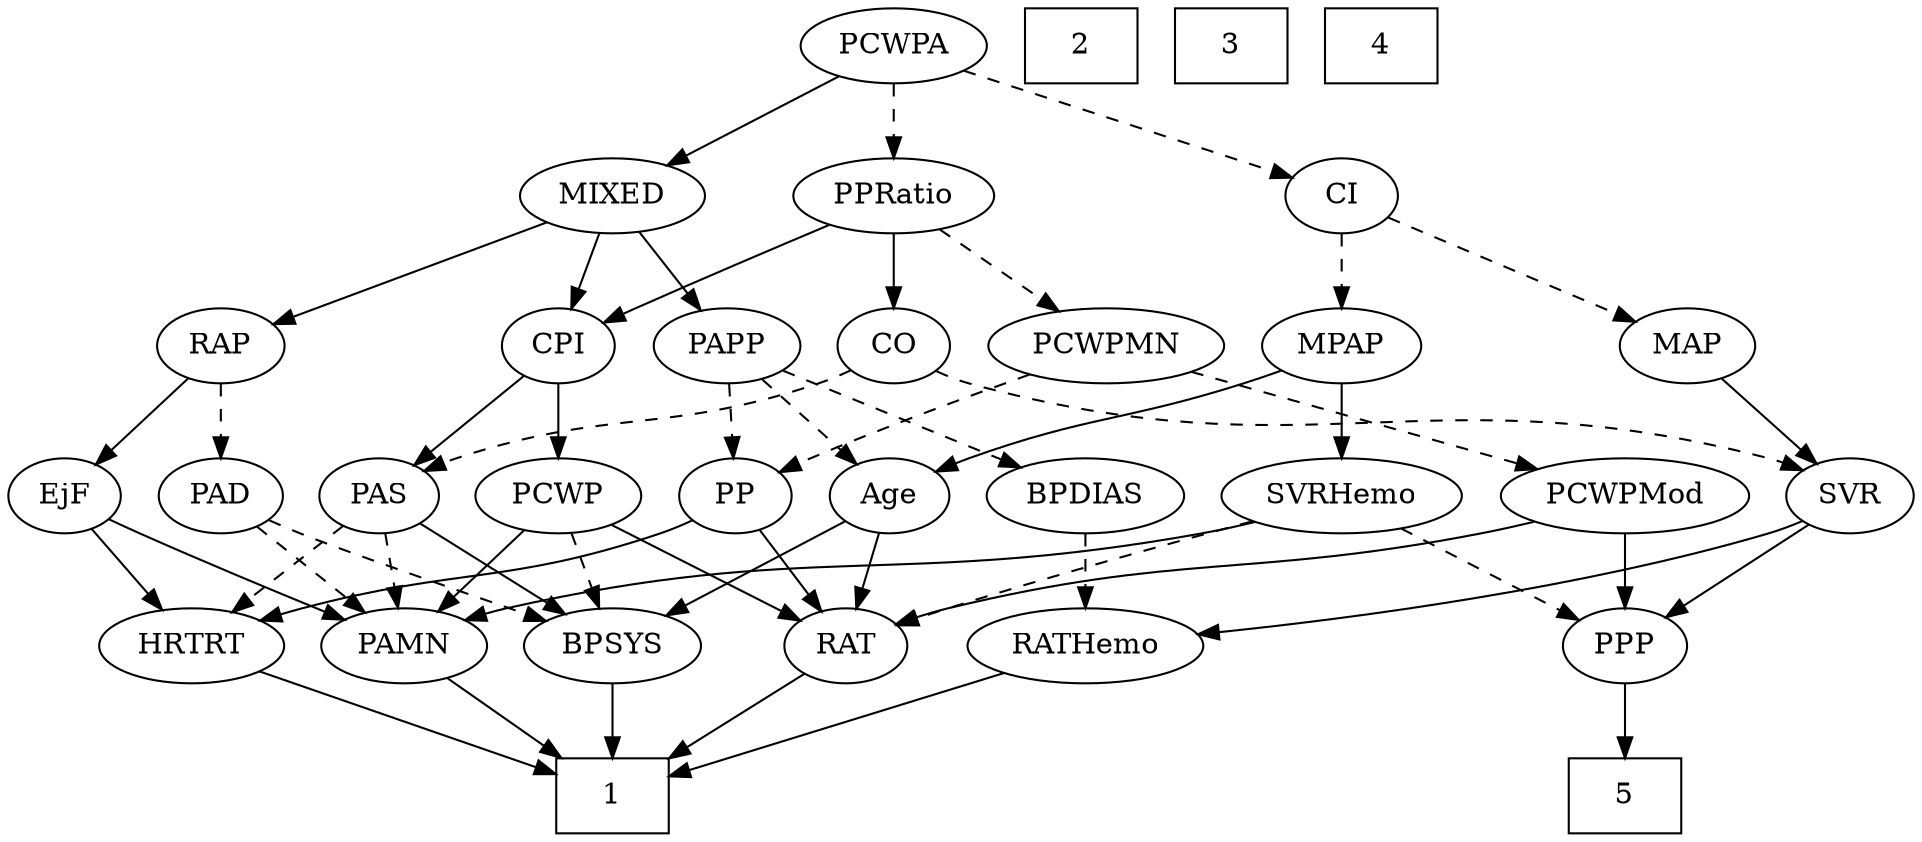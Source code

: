 strict digraph {
	graph [bb="0,0,849.95,396"];
	node [label="\N"];
	1	[height=0.5,
		pos="280,18",
		shape=box,
		width=0.75];
	2	[height=0.5,
		pos="496,378",
		shape=box,
		width=0.75];
	3	[height=0.5,
		pos="568,378",
		shape=box,
		width=0.75];
	4	[height=0.5,
		pos="640,378",
		shape=box,
		width=0.75];
	5	[height=0.5,
		pos="724,18",
		shape=box,
		width=0.75];
	Age	[height=0.5,
		pos="407,162",
		width=0.75];
	BPSYS	[height=0.5,
		pos="280,90",
		width=1.0471];
	Age -> BPSYS	[pos="e,303.93,104.19 386.88,149.91 366.99,138.95 336.24,122 312.82,109.09",
		style=solid];
	RAT	[height=0.5,
		pos="387,90",
		width=0.75827];
	Age -> RAT	[pos="e,391.8,107.79 402.16,144.05 399.9,136.14 397.15,126.54 394.63,117.69",
		style=solid];
	EjF	[height=0.5,
		pos="27,162",
		width=0.75];
	PAMN	[height=0.5,
		pos="188,90",
		width=1.011];
	EjF -> PAMN	[pos="e,160.55,102.27 48.255,150.79 53.085,148.52 58.206,146.15 63,144 92.437,130.82 126.12,116.58 151.1,106.19",
		style=solid];
	HRTRT	[height=0.5,
		pos="94,90",
		width=1.1013];
	EjF -> HRTRT	[pos="e,78.734,106.95 40.882,146.5 49.765,137.22 61.489,124.97 71.663,114.34",
		style=solid];
	RAP	[height=0.5,
		pos="101,234",
		width=0.77632];
	RAP -> EjF	[pos="e,42.06,177.25 85.667,218.5 75.18,208.58 61.106,195.26 49.372,184.16",
		style=solid];
	PAD	[height=0.5,
		pos="101,162",
		width=0.79437];
	RAP -> PAD	[pos="e,101,180.1 101,215.7 101,207.98 101,198.71 101,190.11",
		style=dashed];
	MIXED	[height=0.5,
		pos="283,306",
		width=1.1193];
	MIXED -> RAP	[pos="e,124.55,244.06 253.35,293.6 220.62,281.01 168.08,260.8 134.05,247.71",
		style=solid];
	CPI	[height=0.5,
		pos="255,234",
		width=0.75];
	MIXED -> CPI	[pos="e,261.72,251.79 276.22,288.05 272.99,279.97 269.05,270.12 265.44,261.11",
		style=solid];
	PAPP	[height=0.5,
		pos="332,234",
		width=0.88464];
	MIXED -> PAPP	[pos="e,320.81,250.99 294.61,288.41 300.68,279.74 308.22,268.97 314.94,259.38",
		style=solid];
	MPAP	[height=0.5,
		pos="607,234",
		width=0.97491];
	MPAP -> Age	[pos="e,428.09,173.6 580.13,222.24 574.5,220.09 568.58,217.91 563,216 510.32,197.95 494.99,199.94 443,180 441.16,179.29 439.28,178.54 \
437.4,177.74",
		style=solid];
	SVRHemo	[height=0.5,
		pos="604,162",
		width=1.3902];
	MPAP -> SVRHemo	[pos="e,604.73,180.1 606.26,215.7 605.93,207.98 605.53,198.71 605.16,190.11",
		style=solid];
	BPSYS -> 1	[pos="e,280,36.104 280,71.697 280,63.983 280,54.712 280,46.112",
		style=solid];
	PAD -> BPSYS	[pos="e,251.14,101.61 123.41,150.7 128.51,148.44 133.92,146.09 139,144 158.01,136.18 206.85,117.98 241.71,105.09",
		style=dashed];
	PAD -> PAMN	[pos="e,169.65,105.77 118.19,147.17 130.61,137.18 147.61,123.5 161.72,112.14",
		style=dashed];
	CO	[height=0.5,
		pos="409,234",
		width=0.75];
	PAS	[height=0.5,
		pos="175,162",
		width=0.75];
	CO -> PAS	[pos="e,195.61,173.69 388.39,222.31 383.43,220.01 378.1,217.75 373,216 303.22,192.11 280.78,203.89 211,180 209.09,179.35 207.14,178.62 \
205.2,177.84",
		style=dashed];
	SVR	[height=0.5,
		pos="822,162",
		width=0.77632];
	CO -> SVR	[pos="e,800.92,174.11 429.48,221.88 434.44,219.6 439.81,217.46 445,216 591.31,174.98 638.47,220.25 785,180 787.16,179.41 789.35,178.7 \
791.54,177.92",
		style=dashed];
	PAS -> BPSYS	[pos="e,258.86,105.09 193.77,148.49 209.49,138.01 232.19,122.87 250.36,110.76",
		style=solid];
	PAS -> PAMN	[pos="e,184.79,108.28 178.15,144.05 179.58,136.35 181.31,127.03 182.92,118.36",
		style=dashed];
	PAS -> HRTRT	[pos="e,111.66,106.26 159,147.17 147.7,137.4 132.32,124.11 119.36,112.91",
		style=dashed];
	PAMN -> 1	[pos="e,257.39,36.204 207.06,74.496 219.18,65.277 235.15,53.128 249.05,42.548",
		style=solid];
	RATHemo	[height=0.5,
		pos="494,90",
		width=1.3721];
	RATHemo -> 1	[pos="e,307.1,27.865 458.18,77.284 418.91,64.439 356.23,43.936 316.64,30.986",
		style=solid];
	CPI -> PAS	[pos="e,190.77,176.8 239.19,219.17 227.58,209.01 211.61,195.03 198.5,183.56",
		style=solid];
	PCWP	[height=0.5,
		pos="255,162",
		width=0.97491];
	CPI -> PCWP	[pos="e,255,180.1 255,215.7 255,207.98 255,198.71 255,190.11",
		style=solid];
	RAT -> 1	[pos="e,306.04,36.034 368.36,76.807 353.54,67.112 332.4,53.282 314.52,41.581",
		style=solid];
	SVR -> RATHemo	[pos="e,540.73,95.855 800.84,150.18 795.75,147.88 790.26,145.66 785,144 705.6,118.97 610.06,104.38 550.67,97.055",
		style=solid];
	PPP	[height=0.5,
		pos="724,90",
		width=0.75];
	SVR -> PPP	[pos="e,741.86,103.76 804.03,148.16 788.97,137.41 767.27,121.91 750.27,109.76",
		style=solid];
	PCWPMod	[height=0.5,
		pos="724,162",
		width=1.4443];
	PCWPMod -> RAT	[pos="e,410.17,99.982 685.77,149.62 678.26,147.59 670.41,145.61 663,144 563.19,122.25 535.08,132.84 436,108 430.65,106.66 425.06,104.99 \
419.64,103.22",
		style=solid];
	PCWPMod -> PPP	[pos="e,724,108.1 724,143.7 724,135.98 724,126.71 724,118.11",
		style=solid];
	PCWPA	[height=0.5,
		pos="409,378",
		width=1.1555];
	PCWPA -> MIXED	[pos="e,307.53,320.63 384.41,363.34 364.98,352.54 337.68,337.38 316.29,325.5",
		style=solid];
	PPRatio	[height=0.5,
		pos="409,306",
		width=1.1013];
	PCWPA -> PPRatio	[pos="e,409,324.1 409,359.7 409,351.98 409,342.71 409,334.11",
		style=dashed];
	CI	[height=0.5,
		pos="607,306",
		width=0.75];
	PCWPA -> CI	[pos="e,583.52,315.3 440.37,365.91 476.75,353.05 536.47,331.93 573.67,318.78",
		style=dashed];
	PCWPMN	[height=0.5,
		pos="504,234",
		width=1.3902];
	PCWPMN -> PCWPMod	[pos="e,686.88,174.81 540.33,221.44 577.76,209.53 636.26,190.92 677.15,177.91",
		style=dashed];
	PP	[height=0.5,
		pos="335,162",
		width=0.75];
	PCWPMN -> PP	[pos="e,356.22,173.29 470.7,220.39 443.65,209.99 404.62,194.62 371,180 369.19,179.21 367.34,178.39 365.48,177.55",
		style=dashed];
	SVRHemo -> PAMN	[pos="e,214.79,102.35 567.72,149.53 560.26,147.46 552.42,145.49 545,144 408.13,116.58 368.65,140.91 233,108 230.18,107.32 227.31,106.51 \
224.43,105.62",
		style=solid];
	SVRHemo -> RAT	[pos="e,410.88,99.437 567.2,149.72 533.1,139.19 481,122.9 436,108 431,106.34 425.73,104.56 420.56,102.79",
		style=dashed];
	SVRHemo -> PPP	[pos="e,704.41,102.43 629.16,146.33 648.59,134.99 675.47,119.31 695.66,107.53",
		style=dashed];
	BPDIAS	[height=0.5,
		pos="494,162",
		width=1.1735];
	BPDIAS -> RATHemo	[pos="e,494,108.1 494,143.7 494,135.98 494,126.71 494,118.11",
		style=dashed];
	MAP	[height=0.5,
		pos="756,234",
		width=0.84854];
	MAP -> SVR	[pos="e,808.16,177.68 770.32,217.81 779.35,208.23 791.16,195.7 801.22,185.04",
		style=solid];
	PP -> RAT	[pos="e,375.49,106.49 346.54,145.46 353.27,136.4 361.9,124.79 369.46,114.61",
		style=solid];
	PP -> HRTRT	[pos="e,123.9,101.94 314.38,150.34 309.42,148.04 304.09,145.77 299,144 231.78,120.67 211.38,127.69 143,108 139.88,107.1 136.68,106.12 \
133.46,105.1",
		style=solid];
	PPP -> 5	[pos="e,724,36.104 724,71.697 724,63.983 724,54.712 724,46.112",
		style=solid];
	PPRatio -> CO	[pos="e,409,252.1 409,287.7 409,279.98 409,270.71 409,262.11",
		style=solid];
	PPRatio -> CPI	[pos="e,276.29,245.14 381.28,292.73 357.32,282.08 321.8,266.19 291,252 289.21,251.18 287.37,250.32 285.52,249.46",
		style=solid];
	PPRatio -> PCWPMN	[pos="e,482.89,250.55 429.15,290.15 442.35,280.43 459.83,267.54 474.58,256.68",
		style=dashed];
	PCWP -> BPSYS	[pos="e,274,107.79 261.05,144.05 263.91,136.06 267.38,126.33 270.57,117.4",
		style=dashed];
	PCWP -> PAMN	[pos="e,202.83,106.49 240.13,145.46 231.28,136.22 219.89,124.32 210.02,114",
		style=solid];
	PCWP -> RAT	[pos="e,366.21,102.02 278.6,148.49 300.6,136.82 333.49,119.38 357.27,106.77",
		style=solid];
	CI -> MPAP	[pos="e,607,252.1 607,287.7 607,279.98 607,270.71 607,262.11",
		style=dashed];
	CI -> MAP	[pos="e,732.73,245.93 628.35,294.97 653.22,283.29 694.58,263.86 723.46,250.29",
		style=dashed];
	PAPP -> Age	[pos="e,391.88,177.11 347.91,218.15 358.56,208.21 372.74,194.98 384.54,183.97",
		style=dashed];
	PAPP -> BPDIAS	[pos="e,465.33,175.39 356.6,222.37 382.96,210.98 425.13,192.76 455.81,179.5",
		style=dashed];
	PAPP -> PP	[pos="e,334.27,180.1 332.74,215.7 333.07,207.98 333.47,198.71 333.84,190.11",
		style=dashed];
	HRTRT -> 1	[pos="e,252.78,29.243 123.47,77.908 155.96,65.681 208.27,45.996 243.37,32.785",
		style=solid];
}
